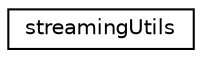 digraph "Graphical Class Hierarchy"
{
  edge [fontname="Helvetica",fontsize="10",labelfontname="Helvetica",labelfontsize="10"];
  node [fontname="Helvetica",fontsize="10",shape=record];
  rankdir="LR";
  Node0 [label="streamingUtils",height=0.2,width=0.4,color="black", fillcolor="white", style="filled",URL="$classstreamingUtils.html"];
}
